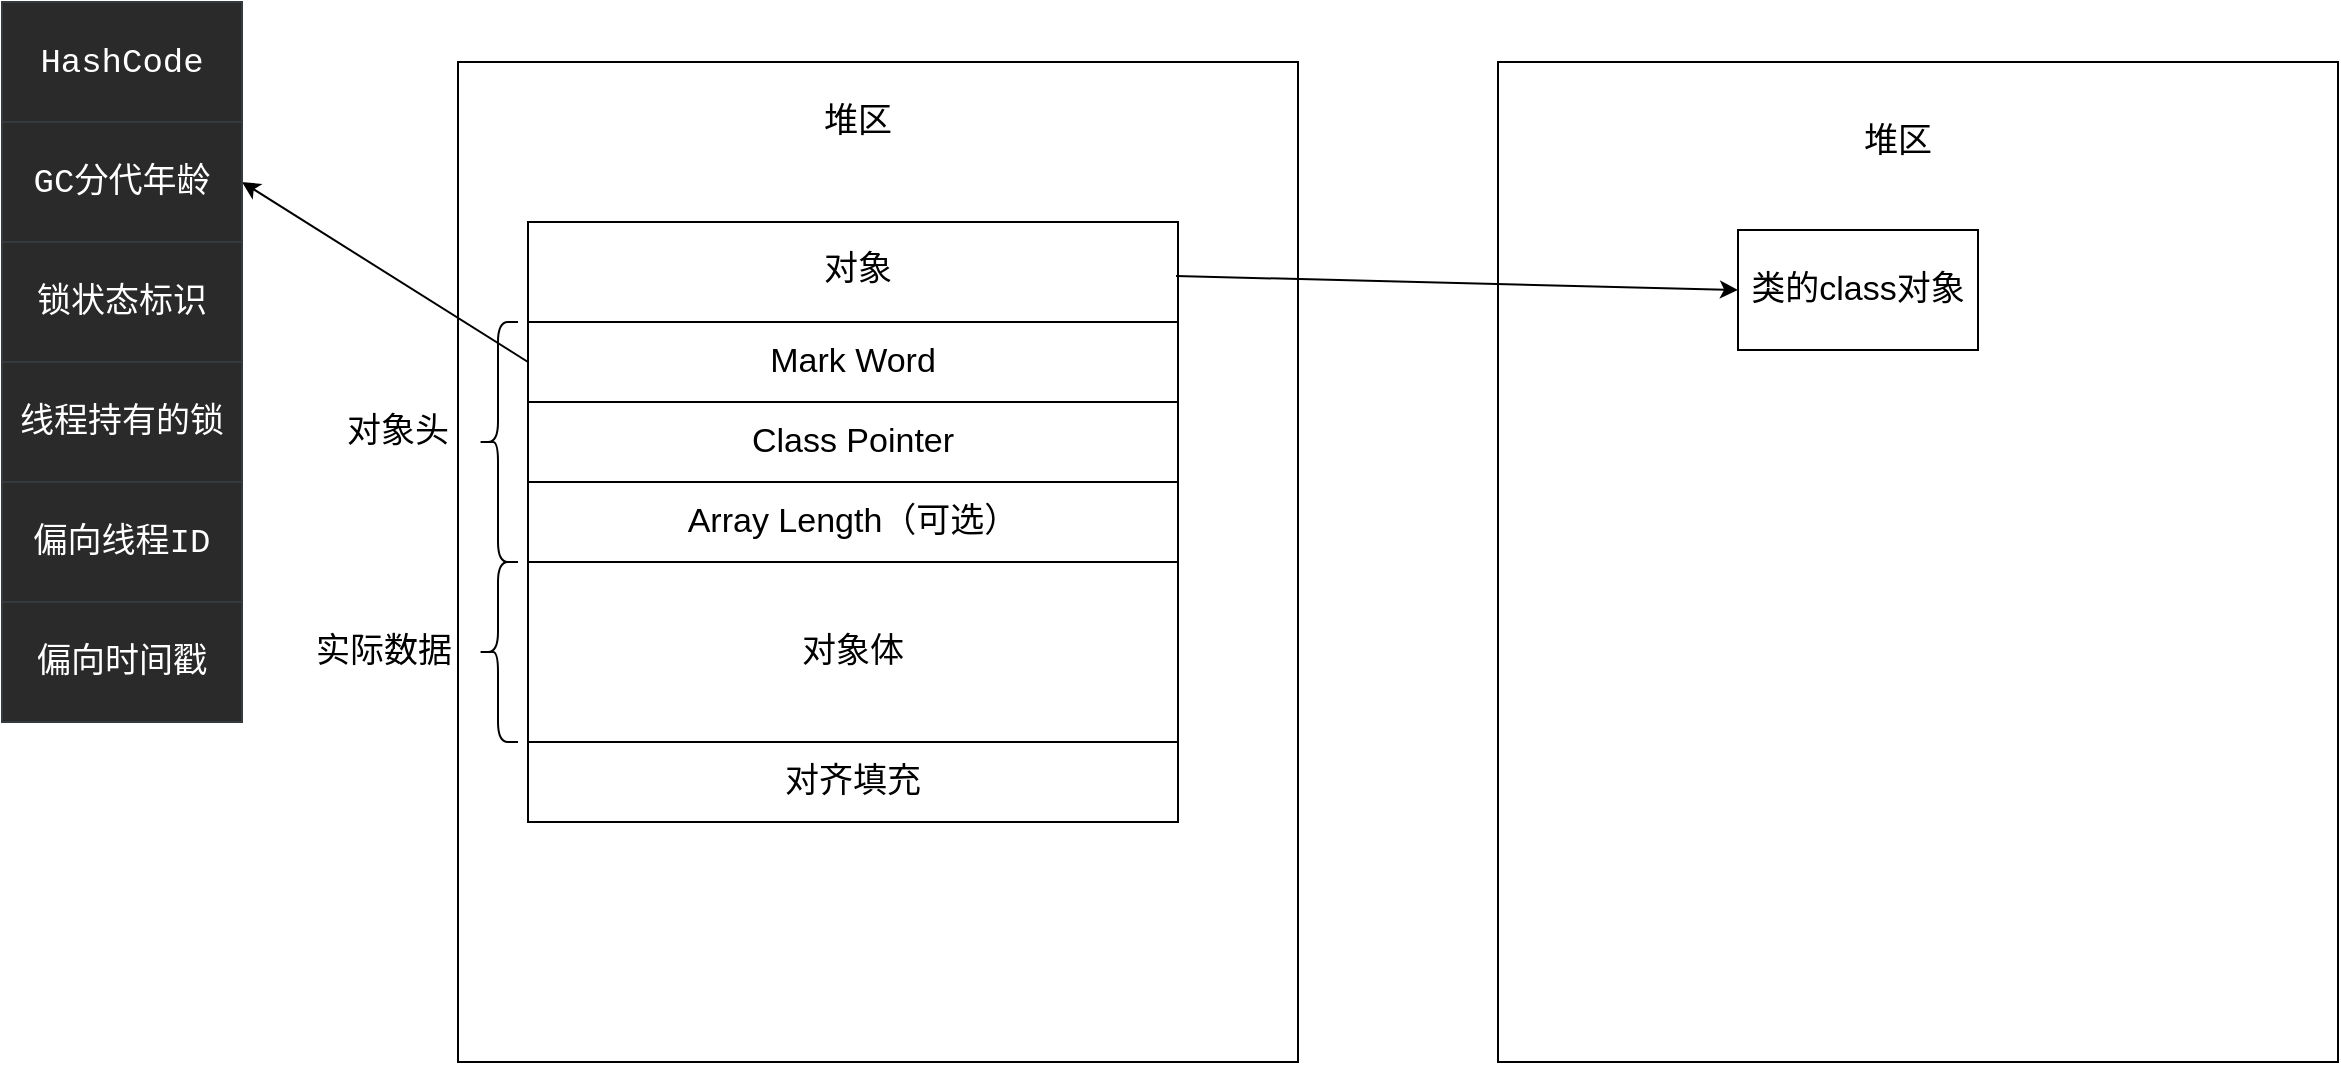 <mxfile>
    <diagram id="VmgVUOuZsMyVfI8RfHsE" name="第 1 页">
        <mxGraphModel dx="1106" dy="790" grid="1" gridSize="10" guides="1" tooltips="1" connect="1" arrows="1" fold="1" page="1" pageScale="1" pageWidth="2339" pageHeight="3300" math="0" shadow="0">
            <root>
                <mxCell id="0"/>
                <mxCell id="1" parent="0"/>
                <mxCell id="5" value="" style="rounded=0;whiteSpace=wrap;html=1;" vertex="1" parent="1">
                    <mxGeometry x="960" y="200" width="420" height="500" as="geometry"/>
                </mxCell>
                <mxCell id="4" value="" style="rounded=0;whiteSpace=wrap;html=1;" vertex="1" parent="1">
                    <mxGeometry x="440" y="200" width="420" height="500" as="geometry"/>
                </mxCell>
                <mxCell id="6" value="堆区" style="text;html=1;strokeColor=none;fillColor=none;align=center;verticalAlign=middle;whiteSpace=wrap;rounded=0;strokeWidth=1;fontSize=17;" vertex="1" parent="1">
                    <mxGeometry x="590" y="210" width="100" height="40" as="geometry"/>
                </mxCell>
                <mxCell id="7" value="堆区" style="text;html=1;strokeColor=none;fillColor=none;align=center;verticalAlign=middle;whiteSpace=wrap;rounded=0;strokeWidth=1;fontSize=17;" vertex="1" parent="1">
                    <mxGeometry x="1110" y="220" width="100" height="40" as="geometry"/>
                </mxCell>
                <mxCell id="15" value="" style="rounded=0;whiteSpace=wrap;html=1;fontSize=17;strokeWidth=1;" vertex="1" parent="1">
                    <mxGeometry x="475" y="280" width="325" height="300" as="geometry"/>
                </mxCell>
                <mxCell id="17" value="对象" style="text;html=1;strokeColor=none;fillColor=none;align=center;verticalAlign=middle;whiteSpace=wrap;rounded=0;strokeWidth=1;fontSize=17;" vertex="1" parent="1">
                    <mxGeometry x="590" y="284" width="100" height="40" as="geometry"/>
                </mxCell>
                <mxCell id="42" style="edgeStyle=none;html=1;exitX=0;exitY=0.5;exitDx=0;exitDy=0;entryX=1;entryY=0.5;entryDx=0;entryDy=0;fontSize=17;fontColor=#FFFFFF;" edge="1" parent="1" source="18" target="37">
                    <mxGeometry relative="1" as="geometry"/>
                </mxCell>
                <mxCell id="18" value="Mark Word" style="rounded=0;whiteSpace=wrap;html=1;fontSize=17;strokeWidth=1;labelBackgroundColor=none;" vertex="1" parent="1">
                    <mxGeometry x="475" y="330" width="325" height="40" as="geometry"/>
                </mxCell>
                <mxCell id="20" value="Class Pointer" style="rounded=0;whiteSpace=wrap;html=1;fontSize=17;strokeWidth=1;labelBackgroundColor=none;" vertex="1" parent="1">
                    <mxGeometry x="475" y="370" width="325" height="40" as="geometry"/>
                </mxCell>
                <mxCell id="21" value="Array Length（可选）" style="rounded=0;whiteSpace=wrap;html=1;fontSize=17;strokeWidth=1;labelBackgroundColor=none;" vertex="1" parent="1">
                    <mxGeometry x="475" y="410" width="325" height="40" as="geometry"/>
                </mxCell>
                <mxCell id="22" value="对象体" style="rounded=0;whiteSpace=wrap;html=1;fontSize=17;strokeWidth=1;" vertex="1" parent="1">
                    <mxGeometry x="475" y="450" width="325" height="90" as="geometry"/>
                </mxCell>
                <mxCell id="23" value="对齐填充" style="rounded=0;whiteSpace=wrap;html=1;fontSize=17;strokeWidth=1;" vertex="1" parent="1">
                    <mxGeometry x="475" y="540" width="325" height="40" as="geometry"/>
                </mxCell>
                <mxCell id="24" value="类的class对象" style="rounded=0;whiteSpace=wrap;html=1;fontSize=17;strokeWidth=1;" vertex="1" parent="1">
                    <mxGeometry x="1080" y="284" width="120" height="60" as="geometry"/>
                </mxCell>
                <mxCell id="26" value="" style="shape=curlyBracket;whiteSpace=wrap;html=1;rounded=1;fontSize=17;strokeWidth=1;" vertex="1" parent="1">
                    <mxGeometry x="450" y="330" width="20" height="120" as="geometry"/>
                </mxCell>
                <mxCell id="27" value="对象头" style="text;html=1;strokeColor=none;fillColor=none;align=center;verticalAlign=middle;whiteSpace=wrap;rounded=0;fontSize=17;" vertex="1" parent="1">
                    <mxGeometry x="380" y="370" width="60" height="30" as="geometry"/>
                </mxCell>
                <mxCell id="28" value="" style="shape=curlyBracket;whiteSpace=wrap;html=1;rounded=1;labelBackgroundColor=none;fontSize=17;strokeWidth=1;fillColor=#CDEB8B;" vertex="1" parent="1">
                    <mxGeometry x="450" y="450" width="20" height="90" as="geometry"/>
                </mxCell>
                <mxCell id="29" value="实际数据" style="text;html=1;strokeColor=none;fillColor=none;align=center;verticalAlign=middle;whiteSpace=wrap;rounded=0;fontSize=17;" vertex="1" parent="1">
                    <mxGeometry x="368" y="480" width="70" height="30" as="geometry"/>
                </mxCell>
                <mxCell id="35" value="&lt;pre style=&quot;margin-top: 0px ; margin-bottom: 0px ; font-size: 17px ; overflow: auto ; border-radius: 4px&quot;&gt;&lt;pre style=&quot;font-size: 17px ; margin-top: 0px ; margin-bottom: 0px ; overflow: auto ; border-radius: 4px&quot;&gt;&lt;pre style=&quot;font-size: 17px ; font-weight: 700 ; margin-top: 0px ; margin-bottom: 0px ; overflow: auto ; border-radius: 4px&quot;&gt;&lt;font face=&quot;menlo, monaco, consolas, andale mono, lucida console, courier new, monospace&quot; style=&quot;font-size: 17px&quot;&gt;&lt;span style=&quot;font-size: 17px ; font-weight: 400&quot;&gt;偏向时间戳&lt;/span&gt;&lt;/font&gt;&lt;/pre&gt;&lt;/pre&gt;&lt;/pre&gt;" style="rounded=0;whiteSpace=wrap;html=1;labelBackgroundColor=none;fillColor=#2A2A2A;strokeColor=#36393d;fontColor=#FFFFFF;fontSize=17;" vertex="1" parent="1">
                    <mxGeometry x="212" y="470" width="120" height="60" as="geometry"/>
                </mxCell>
                <mxCell id="36" value="&lt;pre style=&quot;margin-top: 0px; margin-bottom: 0px; overflow: auto; border-radius: 4px; font-size: 17px;&quot;&gt;&lt;pre style=&quot;margin-top: 0px; margin-bottom: 0px; overflow: auto; border-radius: 4px; font-size: 17px;&quot;&gt;&lt;font face=&quot;menlo, monaco, consolas, andale mono, lucida console, courier new, monospace&quot; style=&quot;font-size: 17px;&quot;&gt;&lt;span style=&quot;font-size: 17px;&quot;&gt;HashCode&lt;/span&gt;&lt;/font&gt;&lt;/pre&gt;&lt;/pre&gt;" style="rounded=0;whiteSpace=wrap;html=1;fillColor=#2A2A2A;strokeColor=#36393d;fontColor=#FFFFFF;fontSize=17;" vertex="1" parent="1">
                    <mxGeometry x="212" y="170" width="120" height="60" as="geometry"/>
                </mxCell>
                <mxCell id="37" value="&lt;pre style=&quot;margin-top: 0px; margin-bottom: 0px; overflow: auto; border-radius: 4px; font-size: 17px;&quot;&gt;&lt;pre style=&quot;margin-top: 0px; margin-bottom: 0px; overflow: auto; border-radius: 4px; font-size: 17px;&quot;&gt;&lt;pre style=&quot;margin-top: 0px; margin-bottom: 0px; overflow: auto; border-radius: 4px; font-size: 17px;&quot;&gt;&lt;font face=&quot;menlo, monaco, consolas, andale mono, lucida console, courier new, monospace&quot; style=&quot;font-size: 17px;&quot;&gt;&lt;span style=&quot;font-size: 17px;&quot;&gt;GC分代年龄&lt;/span&gt;&lt;/font&gt;&lt;/pre&gt;&lt;/pre&gt;&lt;/pre&gt;" style="rounded=0;whiteSpace=wrap;html=1;labelBackgroundColor=none;fillColor=#2A2A2A;strokeColor=#36393d;fontColor=#FFFFFF;fontSize=17;" vertex="1" parent="1">
                    <mxGeometry x="212" y="230" width="120" height="60" as="geometry"/>
                </mxCell>
                <mxCell id="38" value="&lt;pre style=&quot;margin-top: 0px ; margin-bottom: 0px ; font-size: 17px ; overflow: auto ; border-radius: 4px&quot;&gt;&lt;pre style=&quot;font-size: 17px ; margin-top: 0px ; margin-bottom: 0px ; overflow: auto ; border-radius: 4px&quot;&gt;&lt;pre style=&quot;font-size: 17px ; margin-top: 0px ; margin-bottom: 0px ; overflow: auto ; border-radius: 4px&quot;&gt;&lt;font face=&quot;menlo, monaco, consolas, andale mono, lucida console, courier new, monospace&quot;&gt;锁状态标识&lt;/font&gt;&lt;/pre&gt;&lt;/pre&gt;&lt;/pre&gt;" style="rounded=0;whiteSpace=wrap;html=1;labelBackgroundColor=none;fillColor=#2A2A2A;strokeColor=#36393d;fontColor=#FFFFFF;fontSize=17;" vertex="1" parent="1">
                    <mxGeometry x="212" y="290" width="120" height="60" as="geometry"/>
                </mxCell>
                <mxCell id="39" value="&lt;pre style=&quot;margin-top: 0px ; margin-bottom: 0px ; font-size: 17px ; overflow: auto ; border-radius: 4px&quot;&gt;&lt;pre style=&quot;font-size: 17px ; margin-top: 0px ; margin-bottom: 0px ; overflow: auto ; border-radius: 4px&quot;&gt;&lt;pre style=&quot;font-size: 17px ; margin-top: 0px ; margin-bottom: 0px ; overflow: auto ; border-radius: 4px&quot;&gt;&lt;font face=&quot;menlo, monaco, consolas, andale mono, lucida console, courier new, monospace&quot;&gt;线程持有的锁&lt;/font&gt;&lt;/pre&gt;&lt;/pre&gt;&lt;/pre&gt;" style="rounded=0;whiteSpace=wrap;html=1;labelBackgroundColor=none;fillColor=#2A2A2A;strokeColor=#36393d;fontColor=#FFFFFF;fontSize=17;" vertex="1" parent="1">
                    <mxGeometry x="212" y="350" width="120" height="60" as="geometry"/>
                </mxCell>
                <mxCell id="40" value="&lt;pre style=&quot;margin-top: 0px ; margin-bottom: 0px ; font-size: 17px ; overflow: auto ; border-radius: 4px&quot;&gt;&lt;pre style=&quot;font-size: 17px ; margin-top: 0px ; margin-bottom: 0px ; overflow: auto ; border-radius: 4px&quot;&gt;&lt;pre style=&quot;font-size: 17px ; font-weight: 700 ; margin-top: 0px ; margin-bottom: 0px ; overflow: auto ; border-radius: 4px&quot;&gt;&lt;font face=&quot;menlo, monaco, consolas, andale mono, lucida console, courier new, monospace&quot; style=&quot;font-size: 17px&quot;&gt;&lt;span style=&quot;font-size: 17px ; font-weight: 400&quot;&gt;偏向线程ID&lt;/span&gt;&lt;/font&gt;&lt;/pre&gt;&lt;/pre&gt;&lt;/pre&gt;" style="rounded=0;whiteSpace=wrap;html=1;labelBackgroundColor=none;fillColor=#2A2A2A;strokeColor=#36393d;fontColor=#FFFFFF;fontSize=17;" vertex="1" parent="1">
                    <mxGeometry x="212" y="410" width="120" height="60" as="geometry"/>
                </mxCell>
                <mxCell id="43" value="" style="endArrow=classic;html=1;fontSize=17;fontColor=#FFFFFF;exitX=0.997;exitY=0.09;exitDx=0;exitDy=0;exitPerimeter=0;entryX=0;entryY=0.5;entryDx=0;entryDy=0;" edge="1" parent="1" source="15" target="24">
                    <mxGeometry width="50" height="50" relative="1" as="geometry">
                        <mxPoint x="870" y="430" as="sourcePoint"/>
                        <mxPoint x="920" y="380" as="targetPoint"/>
                    </mxGeometry>
                </mxCell>
            </root>
        </mxGraphModel>
    </diagram>
</mxfile>